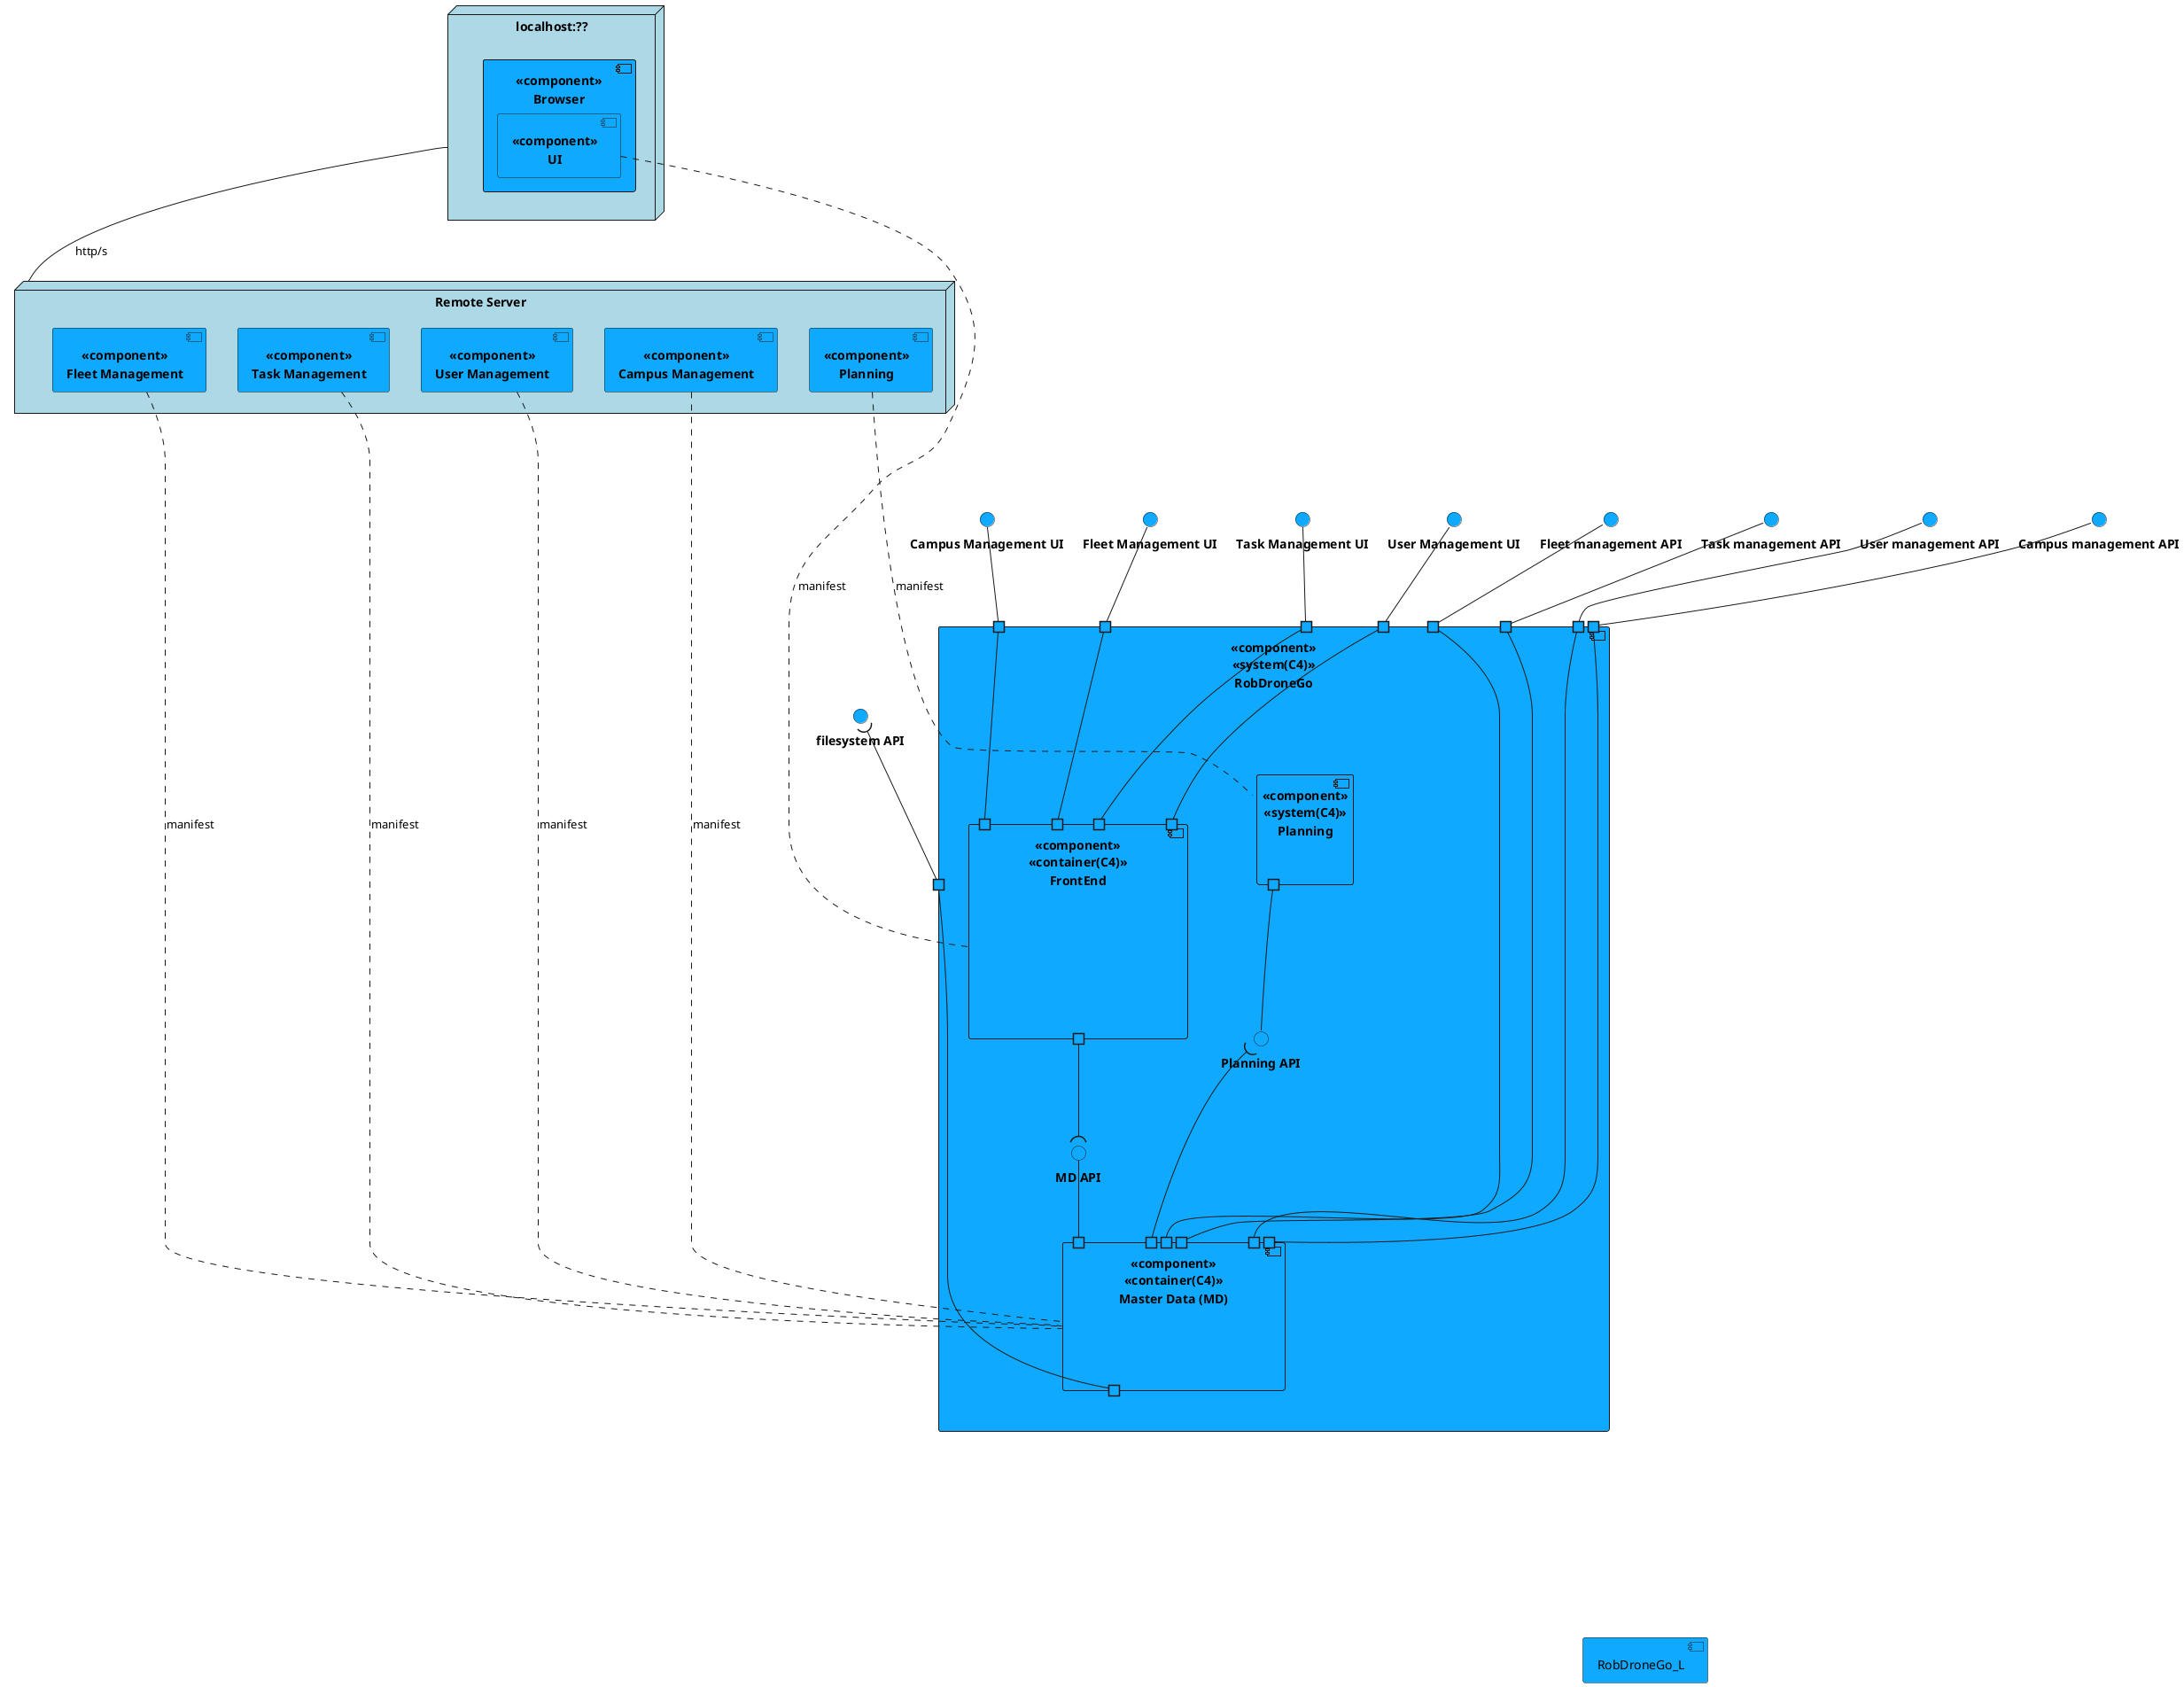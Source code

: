 @startuml
hide circle
hide empty members

skinparam padding 1


skinparam interface {
    backgroundColor #0faaff
}

skinparam component {
    backgroundColor #0faaff
}

    interface CM_API_I as "**Campus management API**"
    interface TM_API_I as "**Task management API**"
    interface UM_API_I as "**User management API**"
    interface FM_API_I as "**Fleet management API**"

    interface CampusM_I as "**Campus Management UI**"
    interface TaskM_I as "**Task Management UI**"
    interface UserM_I as "**User Management UI**"
    interface FleetM_I as "**Fleet Management UI**"

component [RobDroneGo_I] <<component>><<system(C4)>> as "RobDroneGo"{
    portout " " as p1_I #0faaff
    port " " as p2_I #0faaff
    port " " as p3_I #0faaff
    port " " as p4_I #0faaff
    port " " as p5_I #0faaff
    port " " as p6_I #0faaff
    port " " as p7_I #0faaff
    port " " as p8_I #0faaff
    port " " as p9_I #0faaff


    interface Planning_API_I as "**Planning API**"
    interface MD_API_I as "**MD API**"

    component [MD_I] <<component>><<container(C4)>> as "Master Data (MD)"{
        port " " as pMD1_I #0faaff
        port " " as pMD2_I #0faaff
        portout " " as pMD3_I #0faaff
        port " " as pMD4_I #0faaff
        port " " as pMD5_I #0faaff
        port " " as pMD6_I #0faaff
        port " " as pMD7_I #0faaff

    }

    component [FE_I] <<component>><<container(C4)>> as "FrontEnd"{
        portout " " as pFE5_I #0faaff
        portin " " as pFE2_I #0faaff
        portin " " as pFE1_I #0faaff
        portin " " as pFE3_I #0faaff
        portin " " as pFE4_I #0faaff
    }



    component [Planning_I] <<component>><<system(C4)>> as "Planning"{
        portout " " as pp1_I #0faaff
    }

}

interface filesystem_API as "**filesystem API**"

p1_I -u-( filesystem_API
p2_I -u- CampusM_I
p3_I -u- FleetM_I
p4_I -u- CM_API_I
p5_I -u- FM_API_I
p6_I -u- TM_API_I
p7_I -u- UM_API_I
p8_I -u- TaskM_I
p9_I -u- UserM_I

pFE1_I -u- p2_I
pFE2_I -u- p3_I
pFE3_I -u- p8_I
pFE4_I -u- p9_I
pFE5_I -d-( MD_API_I

pMD1_I -u-- p4_I
pMD2_I -u-- p5_I
pMD3_I -u-- p1_I
pMD4_I -u- MD_API_I
pMD5_I -u--( Planning_API_I
pMD6_I -u-- p7_I
pMD7_I -u-- p6_I

pp1_I -- Planning_API_I

skinparam node{
    backgroundColor #lightblue
}

skinparam componentFontStyle<<component>> bold

node "localhost:??" as Host_F {
  component "Browser" <<component>> as B{
    component UI <<component>> as "UI"
  }
}

node Remote_F as "Remote Server" {
    component CM <<component>> as "Campus Management"
    component FM <<component>> as "Fleet Management"
    component Planning <<component>> as "Planning"
    component TM <<component>> as "Task Management"
    component UM <<component>> as "User Management"
}


Host_F -d- Remote_F: http/s

[FE_I] -u.--- UI : manifest

[MD_I] -u.--- CM : manifest
[MD_I] -u.--- TM : manifest
[MD_I] -u.--- FM : manifest
[MD_I] -u.--- UM : manifest
[Planning_I] -u.--- Planning : manifest

[RobDroneGo_I] -d[hidden]--------- [RobDroneGo_L] : manifest


@enduml